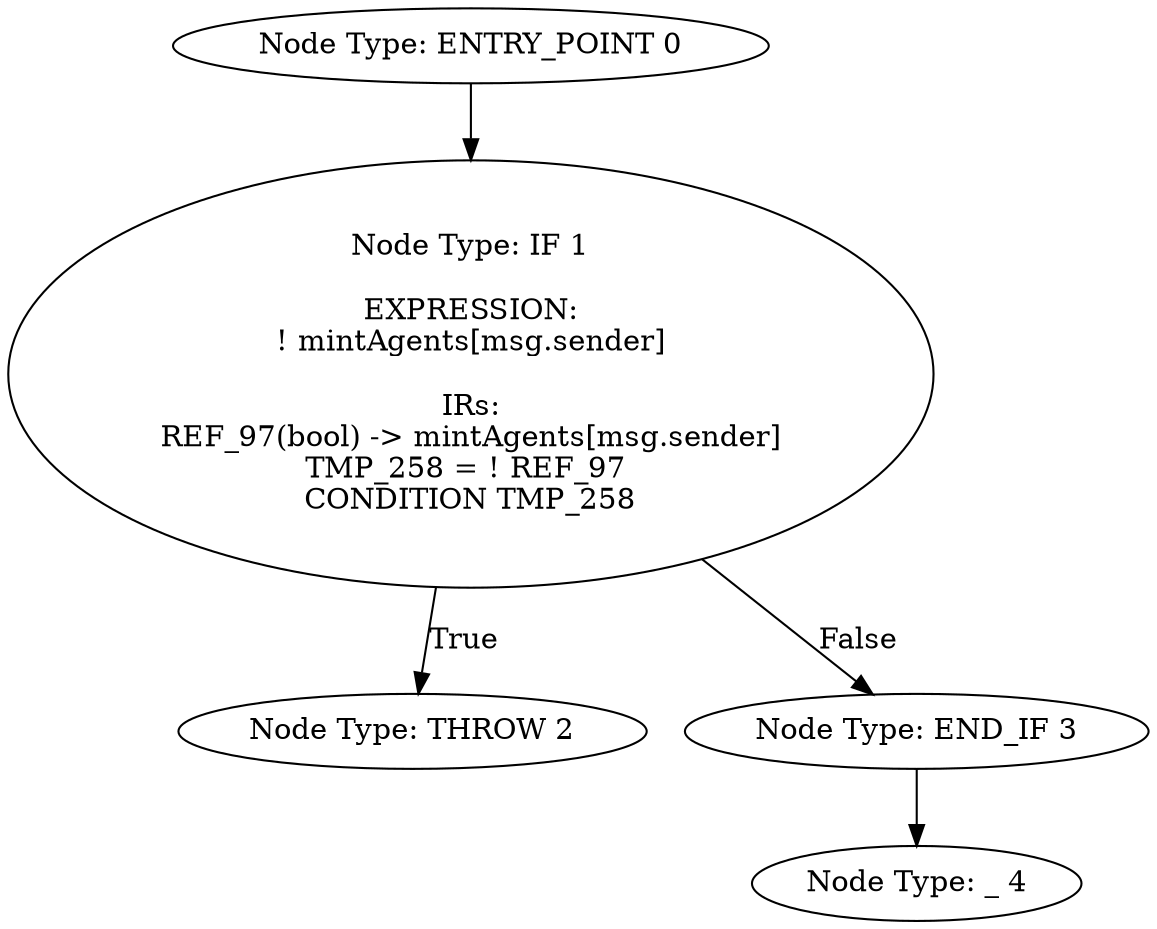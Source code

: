 digraph{
0[label="Node Type: ENTRY_POINT 0
"];
0->1;
1[label="Node Type: IF 1

EXPRESSION:
! mintAgents[msg.sender]

IRs:
REF_97(bool) -> mintAgents[msg.sender]
TMP_258 = ! REF_97 
CONDITION TMP_258"];
1->2[label="True"];
1->3[label="False"];
2[label="Node Type: THROW 2
"];
3[label="Node Type: END_IF 3
"];
3->4;
4[label="Node Type: _ 4
"];
}
